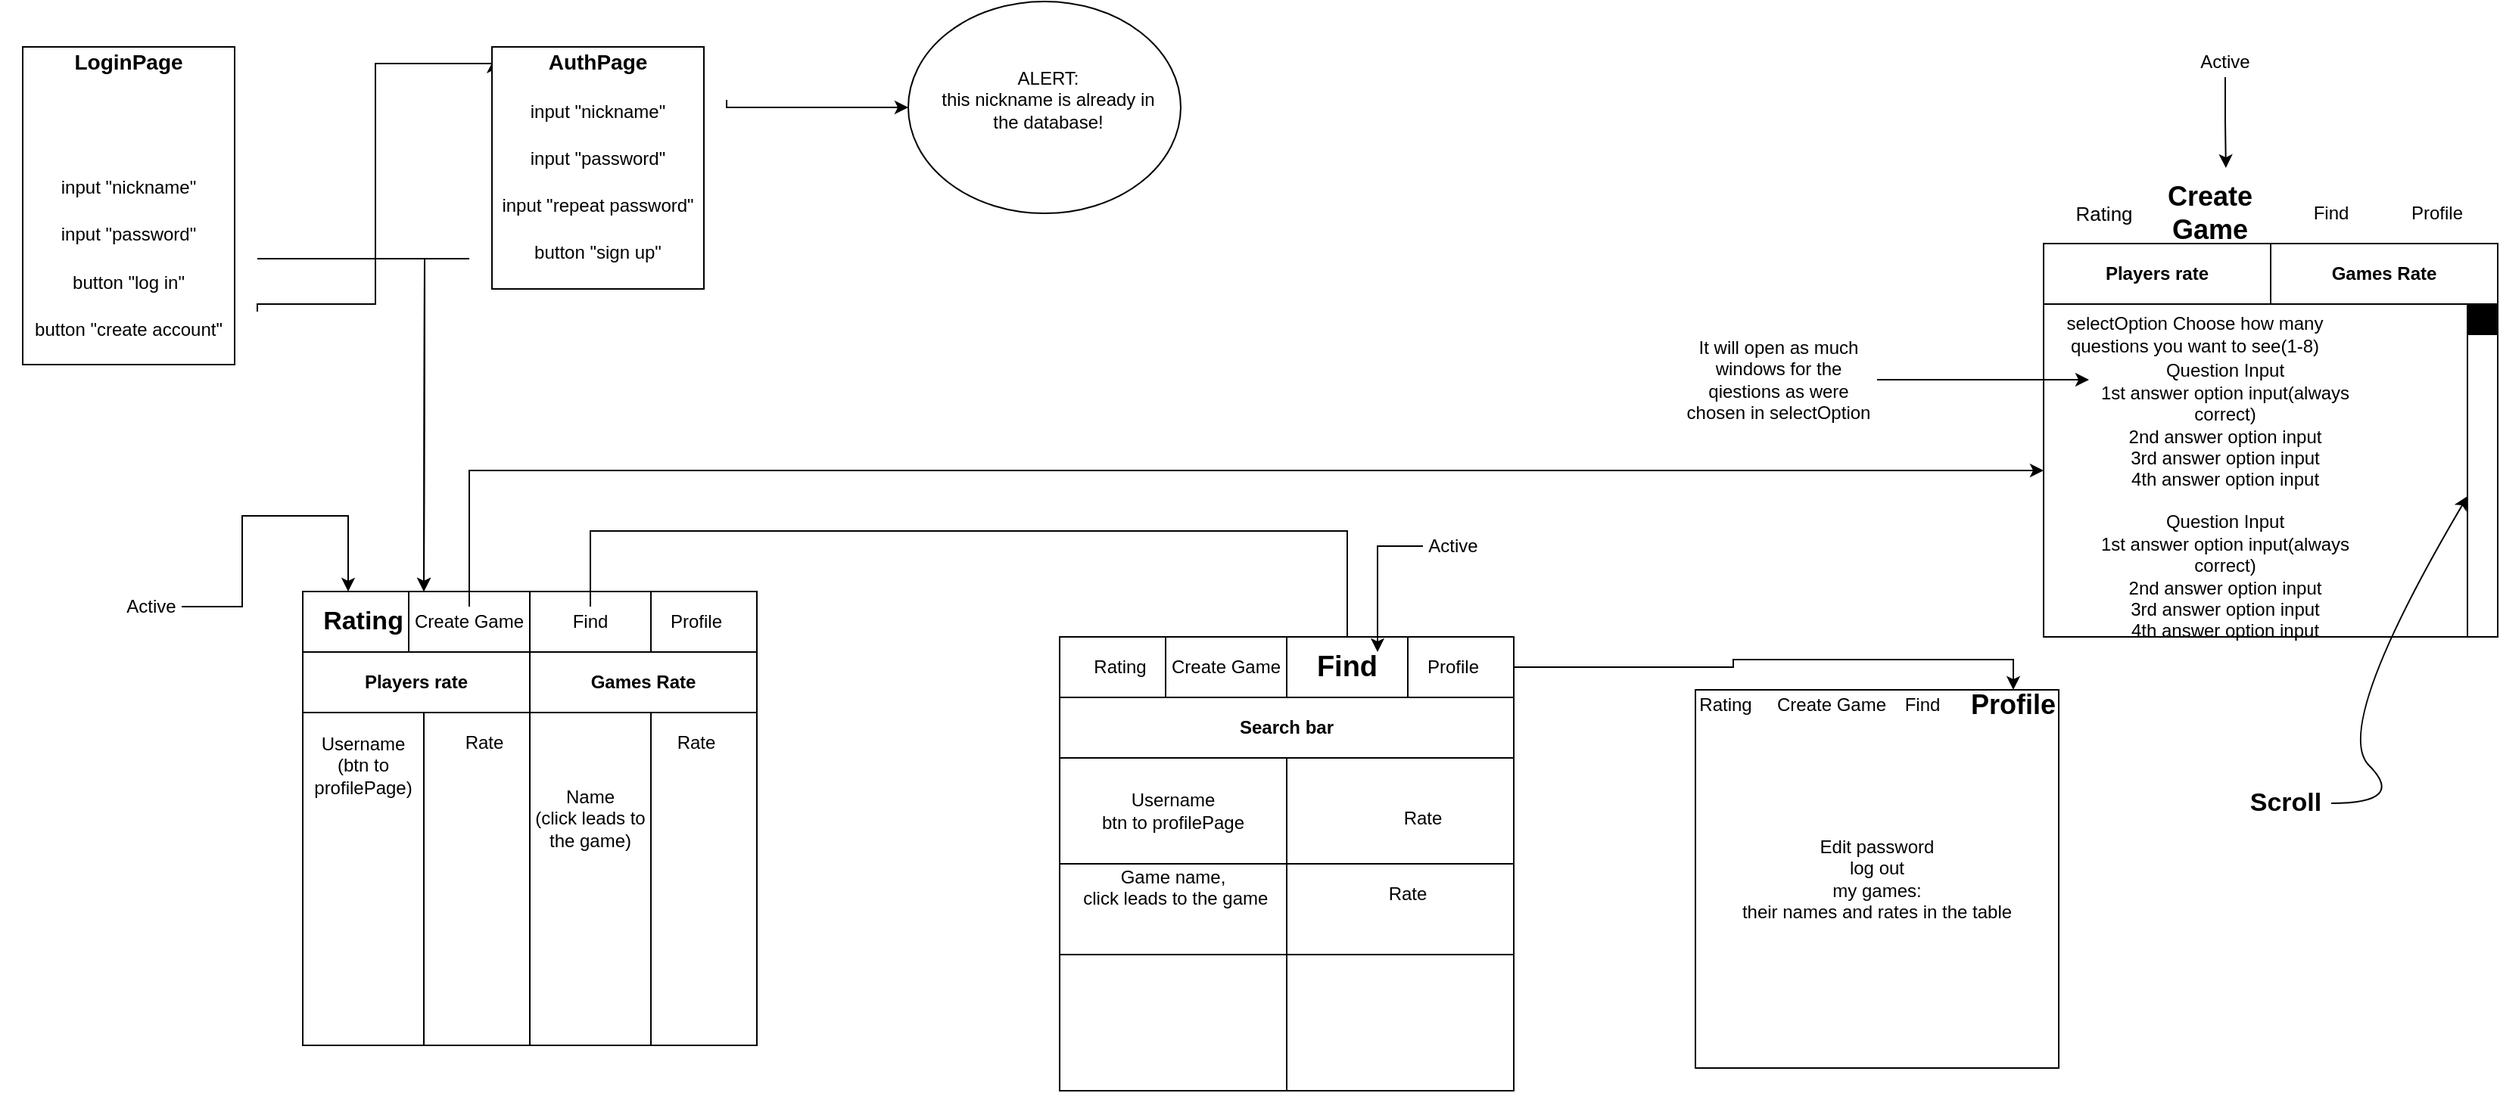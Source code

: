 <mxfile version="14.0.1" type="github">
  <diagram id="ji2-6nPunBLCa_lmAv0m" name="Page-1">
    <mxGraphModel dx="981" dy="530" grid="1" gridSize="10" guides="1" tooltips="1" connect="1" arrows="1" fold="1" page="1" pageScale="1" pageWidth="850" pageHeight="1100" math="0" shadow="0">
      <root>
        <mxCell id="0" />
        <mxCell id="1" parent="0" />
        <mxCell id="HKYdp-EmrICE6OFnBikD-1" value="" style="rounded=0;whiteSpace=wrap;html=1;" vertex="1" parent="1">
          <mxGeometry x="35" y="40" width="140" height="210" as="geometry" />
        </mxCell>
        <mxCell id="HKYdp-EmrICE6OFnBikD-9" style="edgeStyle=orthogonalEdgeStyle;rounded=0;orthogonalLoop=1;jettySize=auto;html=1;exitX=1;exitY=0.75;exitDx=0;exitDy=0;entryX=0.008;entryY=0.052;entryDx=0;entryDy=0;entryPerimeter=0;" edge="1" parent="1" source="HKYdp-EmrICE6OFnBikD-2" target="HKYdp-EmrICE6OFnBikD-6">
          <mxGeometry relative="1" as="geometry">
            <Array as="points">
              <mxPoint x="190" y="210" />
              <mxPoint x="268" y="210" />
              <mxPoint x="268" y="51" />
            </Array>
          </mxGeometry>
        </mxCell>
        <mxCell id="HKYdp-EmrICE6OFnBikD-15" style="edgeStyle=orthogonalEdgeStyle;rounded=0;orthogonalLoop=1;jettySize=auto;html=1;exitX=1;exitY=0.5;exitDx=0;exitDy=0;" edge="1" parent="1" source="HKYdp-EmrICE6OFnBikD-2">
          <mxGeometry relative="1" as="geometry">
            <mxPoint x="300" y="400.0" as="targetPoint" />
          </mxGeometry>
        </mxCell>
        <mxCell id="HKYdp-EmrICE6OFnBikD-2" value="&lt;p style=&quot;line-height: 160%&quot;&gt;&lt;span&gt;input &quot;nickname&quot;&lt;/span&gt;&lt;/p&gt;&lt;p style=&quot;line-height: 160%&quot;&gt;input &quot;password&quot;&lt;/p&gt;&lt;p style=&quot;line-height: 160%&quot;&gt;button &quot;log in&quot;&lt;/p&gt;&lt;p style=&quot;line-height: 160%&quot;&gt;&lt;span&gt;button &quot;create account&quot;&lt;/span&gt;&lt;/p&gt;" style="text;html=1;strokeColor=none;fillColor=none;align=center;verticalAlign=middle;whiteSpace=wrap;rounded=0;" vertex="1" parent="1">
          <mxGeometry x="20" y="110" width="170" height="140" as="geometry" />
        </mxCell>
        <mxCell id="HKYdp-EmrICE6OFnBikD-5" value="&lt;b&gt;&lt;font style=&quot;font-size: 14px&quot;&gt;LoginPage&lt;/font&gt;&lt;/b&gt;" style="text;html=1;strokeColor=none;fillColor=none;align=center;verticalAlign=middle;whiteSpace=wrap;rounded=0;" vertex="1" parent="1">
          <mxGeometry x="85" y="40" width="40" height="20" as="geometry" />
        </mxCell>
        <mxCell id="HKYdp-EmrICE6OFnBikD-6" value="" style="rounded=0;whiteSpace=wrap;html=1;" vertex="1" parent="1">
          <mxGeometry x="345" y="40" width="140" height="160" as="geometry" />
        </mxCell>
        <mxCell id="HKYdp-EmrICE6OFnBikD-14" style="edgeStyle=orthogonalEdgeStyle;rounded=0;orthogonalLoop=1;jettySize=auto;html=1;exitX=1;exitY=0;exitDx=0;exitDy=0;entryX=0;entryY=0.5;entryDx=0;entryDy=0;" edge="1" parent="1" source="HKYdp-EmrICE6OFnBikD-7" target="HKYdp-EmrICE6OFnBikD-11">
          <mxGeometry relative="1" as="geometry">
            <Array as="points">
              <mxPoint x="500" y="80" />
            </Array>
          </mxGeometry>
        </mxCell>
        <mxCell id="HKYdp-EmrICE6OFnBikD-16" style="edgeStyle=orthogonalEdgeStyle;rounded=0;orthogonalLoop=1;jettySize=auto;html=1;exitX=0;exitY=0.75;exitDx=0;exitDy=0;" edge="1" parent="1" source="HKYdp-EmrICE6OFnBikD-7">
          <mxGeometry relative="1" as="geometry">
            <mxPoint x="300" y="400.0" as="targetPoint" />
          </mxGeometry>
        </mxCell>
        <mxCell id="HKYdp-EmrICE6OFnBikD-7" value="&lt;p style=&quot;line-height: 160%&quot;&gt;&lt;span&gt;input &quot;nickname&quot;&lt;/span&gt;&lt;/p&gt;&lt;p style=&quot;line-height: 160%&quot;&gt;input &quot;password&quot;&lt;/p&gt;&lt;p style=&quot;line-height: 160%&quot;&gt;input &quot;repeat password&quot;&lt;/p&gt;&lt;p style=&quot;line-height: 160%&quot;&gt;button &quot;sign up&quot;&lt;/p&gt;&lt;p style=&quot;line-height: 160%&quot;&gt;&lt;span&gt;&amp;nbsp;&lt;/span&gt;&lt;/p&gt;" style="text;html=1;strokeColor=none;fillColor=none;align=center;verticalAlign=middle;whiteSpace=wrap;rounded=0;" vertex="1" parent="1">
          <mxGeometry x="330" y="75" width="170" height="140" as="geometry" />
        </mxCell>
        <mxCell id="HKYdp-EmrICE6OFnBikD-8" value="&lt;b&gt;&lt;font style=&quot;font-size: 14px&quot;&gt;AuthPage&lt;/font&gt;&lt;/b&gt;" style="text;html=1;strokeColor=none;fillColor=none;align=center;verticalAlign=middle;whiteSpace=wrap;rounded=0;" vertex="1" parent="1">
          <mxGeometry x="395" y="40" width="40" height="20" as="geometry" />
        </mxCell>
        <mxCell id="HKYdp-EmrICE6OFnBikD-11" value="" style="ellipse;whiteSpace=wrap;html=1;" vertex="1" parent="1">
          <mxGeometry x="620" y="10" width="180" height="140" as="geometry" />
        </mxCell>
        <mxCell id="HKYdp-EmrICE6OFnBikD-13" value="ALERT:&lt;br&gt;this nickname is already in the database!" style="text;html=1;strokeColor=none;fillColor=none;align=center;verticalAlign=middle;whiteSpace=wrap;rounded=0;" vertex="1" parent="1">
          <mxGeometry x="640" y="40" width="145" height="70" as="geometry" />
        </mxCell>
        <mxCell id="HKYdp-EmrICE6OFnBikD-17" value="" style="whiteSpace=wrap;html=1;aspect=fixed;" vertex="1" parent="1">
          <mxGeometry x="220" y="400" width="300" height="300" as="geometry" />
        </mxCell>
        <mxCell id="HKYdp-EmrICE6OFnBikD-20" value="" style="rounded=0;whiteSpace=wrap;html=1;" vertex="1" parent="1">
          <mxGeometry x="220" y="440" width="150" height="260" as="geometry" />
        </mxCell>
        <mxCell id="HKYdp-EmrICE6OFnBikD-21" value="" style="rounded=0;whiteSpace=wrap;html=1;" vertex="1" parent="1">
          <mxGeometry x="370" y="440" width="150" height="260" as="geometry" />
        </mxCell>
        <mxCell id="HKYdp-EmrICE6OFnBikD-22" value="&lt;b&gt;Players rate&lt;/b&gt;" style="rounded=0;whiteSpace=wrap;html=1;" vertex="1" parent="1">
          <mxGeometry x="220" y="440" width="150" height="40" as="geometry" />
        </mxCell>
        <mxCell id="HKYdp-EmrICE6OFnBikD-23" value="&lt;b&gt;Games Rate&lt;/b&gt;" style="rounded=0;whiteSpace=wrap;html=1;" vertex="1" parent="1">
          <mxGeometry x="370" y="440" width="150" height="40" as="geometry" />
        </mxCell>
        <mxCell id="HKYdp-EmrICE6OFnBikD-27" value="" style="rounded=0;whiteSpace=wrap;html=1;" vertex="1" parent="1">
          <mxGeometry x="220" y="480" width="80" height="220" as="geometry" />
        </mxCell>
        <mxCell id="HKYdp-EmrICE6OFnBikD-28" value="" style="rounded=0;whiteSpace=wrap;html=1;" vertex="1" parent="1">
          <mxGeometry x="370" y="480" width="80" height="220" as="geometry" />
        </mxCell>
        <mxCell id="HKYdp-EmrICE6OFnBikD-30" value="Username&lt;br&gt;(btn to profilePage)" style="text;html=1;strokeColor=none;fillColor=none;align=center;verticalAlign=middle;whiteSpace=wrap;rounded=0;" vertex="1" parent="1">
          <mxGeometry x="220" y="480" width="80" height="70" as="geometry" />
        </mxCell>
        <mxCell id="HKYdp-EmrICE6OFnBikD-41" value="Rate" style="text;html=1;strokeColor=none;fillColor=none;align=center;verticalAlign=middle;whiteSpace=wrap;rounded=0;" vertex="1" parent="1">
          <mxGeometry x="320" y="490" width="40" height="20" as="geometry" />
        </mxCell>
        <mxCell id="HKYdp-EmrICE6OFnBikD-42" value="Rate" style="text;html=1;strokeColor=none;fillColor=none;align=center;verticalAlign=middle;whiteSpace=wrap;rounded=0;" vertex="1" parent="1">
          <mxGeometry x="460" y="490" width="40" height="20" as="geometry" />
        </mxCell>
        <mxCell id="HKYdp-EmrICE6OFnBikD-43" value="Name&lt;br&gt;(click leads to the game)" style="text;html=1;strokeColor=none;fillColor=none;align=center;verticalAlign=middle;whiteSpace=wrap;rounded=0;" vertex="1" parent="1">
          <mxGeometry x="370" y="510" width="80" height="80" as="geometry" />
        </mxCell>
        <mxCell id="HKYdp-EmrICE6OFnBikD-49" value="" style="rounded=0;whiteSpace=wrap;html=1;" vertex="1" parent="1">
          <mxGeometry x="290" y="400" width="80" height="40" as="geometry" />
        </mxCell>
        <mxCell id="HKYdp-EmrICE6OFnBikD-50" value="&lt;b&gt;&lt;font style=&quot;font-size: 17px&quot;&gt;Rating&lt;/font&gt;&lt;/b&gt;" style="text;html=1;strokeColor=none;fillColor=none;align=center;verticalAlign=middle;whiteSpace=wrap;rounded=0;" vertex="1" parent="1">
          <mxGeometry x="240" y="410" width="40" height="20" as="geometry" />
        </mxCell>
        <mxCell id="HKYdp-EmrICE6OFnBikD-52" style="edgeStyle=orthogonalEdgeStyle;rounded=0;orthogonalLoop=1;jettySize=auto;html=1;exitX=1;exitY=0.5;exitDx=0;exitDy=0;" edge="1" parent="1" source="HKYdp-EmrICE6OFnBikD-51">
          <mxGeometry relative="1" as="geometry">
            <mxPoint x="250" y="400" as="targetPoint" />
            <Array as="points">
              <mxPoint x="180" y="410" />
              <mxPoint x="180" y="350" />
              <mxPoint x="250" y="350" />
            </Array>
          </mxGeometry>
        </mxCell>
        <mxCell id="HKYdp-EmrICE6OFnBikD-51" value="Active" style="text;html=1;strokeColor=none;fillColor=none;align=center;verticalAlign=middle;whiteSpace=wrap;rounded=0;" vertex="1" parent="1">
          <mxGeometry x="100" y="400" width="40" height="20" as="geometry" />
        </mxCell>
        <mxCell id="HKYdp-EmrICE6OFnBikD-58" style="edgeStyle=orthogonalEdgeStyle;rounded=0;orthogonalLoop=1;jettySize=auto;html=1;exitX=0.5;exitY=0;exitDx=0;exitDy=0;entryX=0;entryY=0.5;entryDx=0;entryDy=0;" edge="1" parent="1" source="HKYdp-EmrICE6OFnBikD-53">
          <mxGeometry relative="1" as="geometry">
            <mxPoint x="1370" y="320.0" as="targetPoint" />
            <Array as="points">
              <mxPoint x="330" y="320" />
            </Array>
          </mxGeometry>
        </mxCell>
        <mxCell id="HKYdp-EmrICE6OFnBikD-53" value="Create Game" style="text;html=1;strokeColor=none;fillColor=none;align=center;verticalAlign=middle;whiteSpace=wrap;rounded=0;" vertex="1" parent="1">
          <mxGeometry x="290" y="410" width="80" height="20" as="geometry" />
        </mxCell>
        <mxCell id="HKYdp-EmrICE6OFnBikD-54" value="Profile" style="text;html=1;strokeColor=none;fillColor=none;align=center;verticalAlign=middle;whiteSpace=wrap;rounded=0;" vertex="1" parent="1">
          <mxGeometry x="440" y="410" width="80" height="20" as="geometry" />
        </mxCell>
        <mxCell id="HKYdp-EmrICE6OFnBikD-55" value="" style="rounded=0;whiteSpace=wrap;html=1;" vertex="1" parent="1">
          <mxGeometry x="370" y="400" width="80" height="40" as="geometry" />
        </mxCell>
        <mxCell id="HKYdp-EmrICE6OFnBikD-103" style="edgeStyle=orthogonalEdgeStyle;rounded=0;orthogonalLoop=1;jettySize=auto;html=1;exitX=0.5;exitY=0;exitDx=0;exitDy=0;entryX=0.5;entryY=0;entryDx=0;entryDy=0;" edge="1" parent="1" source="HKYdp-EmrICE6OFnBikD-57" target="HKYdp-EmrICE6OFnBikD-102">
          <mxGeometry relative="1" as="geometry">
            <mxPoint x="930" y="360" as="targetPoint" />
            <Array as="points">
              <mxPoint x="410" y="360" />
              <mxPoint x="910" y="360" />
            </Array>
          </mxGeometry>
        </mxCell>
        <mxCell id="HKYdp-EmrICE6OFnBikD-57" value="Find" style="text;html=1;strokeColor=none;fillColor=none;align=center;verticalAlign=middle;whiteSpace=wrap;rounded=0;" vertex="1" parent="1">
          <mxGeometry x="370" y="410" width="80" height="20" as="geometry" />
        </mxCell>
        <mxCell id="HKYdp-EmrICE6OFnBikD-59" value="" style="rounded=0;whiteSpace=wrap;html=1;" vertex="1" parent="1">
          <mxGeometry x="1370" y="170" width="150" height="260" as="geometry" />
        </mxCell>
        <mxCell id="HKYdp-EmrICE6OFnBikD-60" value="" style="rounded=0;whiteSpace=wrap;html=1;" vertex="1" parent="1">
          <mxGeometry x="1370" y="170" width="300" height="260" as="geometry" />
        </mxCell>
        <mxCell id="HKYdp-EmrICE6OFnBikD-61" value="&lt;b&gt;Players rate&lt;/b&gt;" style="rounded=0;whiteSpace=wrap;html=1;" vertex="1" parent="1">
          <mxGeometry x="1370" y="170" width="150" height="40" as="geometry" />
        </mxCell>
        <mxCell id="HKYdp-EmrICE6OFnBikD-62" value="&lt;b&gt;Games Rate&lt;/b&gt;" style="rounded=0;whiteSpace=wrap;html=1;" vertex="1" parent="1">
          <mxGeometry x="1520" y="170" width="150" height="40" as="geometry" />
        </mxCell>
        <mxCell id="HKYdp-EmrICE6OFnBikD-69" value="&lt;font style=&quot;font-size: 13px&quot;&gt;Rating&lt;/font&gt;" style="text;html=1;strokeColor=none;fillColor=none;align=center;verticalAlign=middle;whiteSpace=wrap;rounded=0;" vertex="1" parent="1">
          <mxGeometry x="1390" y="140" width="40" height="20" as="geometry" />
        </mxCell>
        <mxCell id="HKYdp-EmrICE6OFnBikD-70" value="&lt;b&gt;&lt;font style=&quot;font-size: 18px&quot;&gt;Create Game&lt;/font&gt;&lt;/b&gt;" style="text;html=1;strokeColor=none;fillColor=none;align=center;verticalAlign=middle;whiteSpace=wrap;rounded=0;" vertex="1" parent="1">
          <mxGeometry x="1440" y="140" width="80" height="20" as="geometry" />
        </mxCell>
        <mxCell id="HKYdp-EmrICE6OFnBikD-71" value="Profile" style="text;html=1;strokeColor=none;fillColor=none;align=center;verticalAlign=middle;whiteSpace=wrap;rounded=0;" vertex="1" parent="1">
          <mxGeometry x="1590" y="140" width="80" height="20" as="geometry" />
        </mxCell>
        <mxCell id="HKYdp-EmrICE6OFnBikD-72" value="Find" style="text;html=1;strokeColor=none;fillColor=none;align=center;verticalAlign=middle;whiteSpace=wrap;rounded=0;" vertex="1" parent="1">
          <mxGeometry x="1520" y="140" width="80" height="20" as="geometry" />
        </mxCell>
        <mxCell id="HKYdp-EmrICE6OFnBikD-74" style="edgeStyle=orthogonalEdgeStyle;rounded=0;orthogonalLoop=1;jettySize=auto;html=1;exitX=0.5;exitY=1;exitDx=0;exitDy=0;" edge="1" parent="1" source="HKYdp-EmrICE6OFnBikD-73">
          <mxGeometry relative="1" as="geometry">
            <mxPoint x="1490.429" y="120" as="targetPoint" />
          </mxGeometry>
        </mxCell>
        <mxCell id="HKYdp-EmrICE6OFnBikD-73" value="Active" style="text;html=1;strokeColor=none;fillColor=none;align=center;verticalAlign=middle;whiteSpace=wrap;rounded=0;" vertex="1" parent="1">
          <mxGeometry x="1470" y="40" width="40" height="20" as="geometry" />
        </mxCell>
        <mxCell id="HKYdp-EmrICE6OFnBikD-75" value="selectOption Choose how many questions you want to see(1-8)" style="text;html=1;strokeColor=none;fillColor=none;align=center;verticalAlign=middle;whiteSpace=wrap;rounded=0;" vertex="1" parent="1">
          <mxGeometry x="1380" y="220" width="180" height="20" as="geometry" />
        </mxCell>
        <mxCell id="HKYdp-EmrICE6OFnBikD-76" value="Question Input&lt;br&gt;1st answer option input(always correct)&lt;br&gt;2nd answer option input&lt;br&gt;3rd answer option input&lt;br&gt;4th answer option input" style="text;html=1;strokeColor=none;fillColor=none;align=center;verticalAlign=middle;whiteSpace=wrap;rounded=0;" vertex="1" parent="1">
          <mxGeometry x="1400" y="230" width="180" height="120" as="geometry" />
        </mxCell>
        <mxCell id="HKYdp-EmrICE6OFnBikD-77" value="" style="rounded=0;whiteSpace=wrap;html=1;" vertex="1" parent="1">
          <mxGeometry x="1650" y="210" width="20" height="220" as="geometry" />
        </mxCell>
        <mxCell id="HKYdp-EmrICE6OFnBikD-78" value="" style="curved=1;endArrow=classic;html=1;" edge="1" parent="1" target="HKYdp-EmrICE6OFnBikD-77">
          <mxGeometry width="50" height="50" relative="1" as="geometry">
            <mxPoint x="1560" y="540" as="sourcePoint" />
            <mxPoint x="1610" y="490" as="targetPoint" />
            <Array as="points">
              <mxPoint x="1610" y="540" />
              <mxPoint x="1560" y="490" />
            </Array>
          </mxGeometry>
        </mxCell>
        <mxCell id="HKYdp-EmrICE6OFnBikD-79" value="&lt;b&gt;&lt;font style=&quot;font-size: 17px&quot;&gt;Scroll&lt;/font&gt;&lt;/b&gt;" style="text;html=1;strokeColor=none;fillColor=none;align=center;verticalAlign=middle;whiteSpace=wrap;rounded=0;" vertex="1" parent="1">
          <mxGeometry x="1500" y="530" width="60" height="20" as="geometry" />
        </mxCell>
        <mxCell id="HKYdp-EmrICE6OFnBikD-80" value="Question Input&lt;br&gt;1st answer option input(always correct)&lt;br&gt;2nd answer option input&lt;br&gt;3rd answer option input&lt;br&gt;4th answer option input" style="text;html=1;strokeColor=none;fillColor=none;align=center;verticalAlign=middle;whiteSpace=wrap;rounded=0;" vertex="1" parent="1">
          <mxGeometry x="1400" y="330" width="180" height="120" as="geometry" />
        </mxCell>
        <mxCell id="HKYdp-EmrICE6OFnBikD-82" style="edgeStyle=orthogonalEdgeStyle;rounded=0;orthogonalLoop=1;jettySize=auto;html=1;exitX=1;exitY=0.5;exitDx=0;exitDy=0;entryX=0;entryY=0.25;entryDx=0;entryDy=0;" edge="1" parent="1" source="HKYdp-EmrICE6OFnBikD-81" target="HKYdp-EmrICE6OFnBikD-76">
          <mxGeometry relative="1" as="geometry" />
        </mxCell>
        <mxCell id="HKYdp-EmrICE6OFnBikD-81" value="It will open as much windows for the qiestions as were chosen in selectOption" style="text;html=1;strokeColor=none;fillColor=none;align=center;verticalAlign=middle;whiteSpace=wrap;rounded=0;" vertex="1" parent="1">
          <mxGeometry x="1130" y="210" width="130" height="100" as="geometry" />
        </mxCell>
        <mxCell id="HKYdp-EmrICE6OFnBikD-84" value="" style="rounded=0;whiteSpace=wrap;html=1;fillColor=#000000;" vertex="1" parent="1">
          <mxGeometry x="1650" y="210" width="20" height="20" as="geometry" />
        </mxCell>
        <mxCell id="HKYdp-EmrICE6OFnBikD-85" value="" style="whiteSpace=wrap;html=1;aspect=fixed;" vertex="1" parent="1">
          <mxGeometry x="720" y="430" width="300" height="300" as="geometry" />
        </mxCell>
        <mxCell id="HKYdp-EmrICE6OFnBikD-86" value="" style="rounded=0;whiteSpace=wrap;html=1;" vertex="1" parent="1">
          <mxGeometry x="720" y="470" width="150" height="260" as="geometry" />
        </mxCell>
        <mxCell id="HKYdp-EmrICE6OFnBikD-87" value="" style="rounded=0;whiteSpace=wrap;html=1;" vertex="1" parent="1">
          <mxGeometry x="870" y="470" width="150" height="260" as="geometry" />
        </mxCell>
        <mxCell id="HKYdp-EmrICE6OFnBikD-88" value="&lt;b&gt;Search bar&lt;/b&gt;" style="rounded=0;whiteSpace=wrap;html=1;" vertex="1" parent="1">
          <mxGeometry x="720" y="470" width="300" height="40" as="geometry" />
        </mxCell>
        <mxCell id="HKYdp-EmrICE6OFnBikD-90" value="" style="rounded=0;whiteSpace=wrap;html=1;" vertex="1" parent="1">
          <mxGeometry x="720" y="510" width="150" height="220" as="geometry" />
        </mxCell>
        <mxCell id="HKYdp-EmrICE6OFnBikD-91" value="" style="rounded=0;whiteSpace=wrap;html=1;" vertex="1" parent="1">
          <mxGeometry x="870" y="510" width="150" height="220" as="geometry" />
        </mxCell>
        <mxCell id="HKYdp-EmrICE6OFnBikD-92" value="Username&lt;br&gt;btn to profilePage" style="text;html=1;strokeColor=none;fillColor=none;align=center;verticalAlign=middle;whiteSpace=wrap;rounded=0;" vertex="1" parent="1">
          <mxGeometry x="720" y="510" width="150" height="70" as="geometry" />
        </mxCell>
        <mxCell id="HKYdp-EmrICE6OFnBikD-93" value="Rate" style="text;html=1;strokeColor=none;fillColor=none;align=center;verticalAlign=middle;whiteSpace=wrap;rounded=0;" vertex="1" parent="1">
          <mxGeometry x="940" y="540" width="40" height="20" as="geometry" />
        </mxCell>
        <mxCell id="HKYdp-EmrICE6OFnBikD-96" value="" style="rounded=0;whiteSpace=wrap;html=1;" vertex="1" parent="1">
          <mxGeometry x="790" y="430" width="80" height="40" as="geometry" />
        </mxCell>
        <mxCell id="HKYdp-EmrICE6OFnBikD-97" value="&lt;font style=&quot;font-size: 12px&quot;&gt;Rating&lt;/font&gt;" style="text;html=1;strokeColor=none;fillColor=none;align=center;verticalAlign=middle;whiteSpace=wrap;rounded=0;" vertex="1" parent="1">
          <mxGeometry x="740" y="440" width="40" height="20" as="geometry" />
        </mxCell>
        <mxCell id="HKYdp-EmrICE6OFnBikD-99" value="Create Game" style="text;html=1;strokeColor=none;fillColor=none;align=center;verticalAlign=middle;whiteSpace=wrap;rounded=0;" vertex="1" parent="1">
          <mxGeometry x="790" y="440" width="80" height="20" as="geometry" />
        </mxCell>
        <mxCell id="HKYdp-EmrICE6OFnBikD-115" style="edgeStyle=orthogonalEdgeStyle;rounded=0;orthogonalLoop=1;jettySize=auto;html=1;exitX=1;exitY=0.5;exitDx=0;exitDy=0;entryX=0.5;entryY=0;entryDx=0;entryDy=0;" edge="1" parent="1" source="HKYdp-EmrICE6OFnBikD-100" target="HKYdp-EmrICE6OFnBikD-118">
          <mxGeometry relative="1" as="geometry">
            <mxPoint x="1182.44" y="464.82" as="targetPoint" />
          </mxGeometry>
        </mxCell>
        <mxCell id="HKYdp-EmrICE6OFnBikD-100" value="Profile" style="text;html=1;strokeColor=none;fillColor=none;align=center;verticalAlign=middle;whiteSpace=wrap;rounded=0;" vertex="1" parent="1">
          <mxGeometry x="940" y="440" width="80" height="20" as="geometry" />
        </mxCell>
        <mxCell id="HKYdp-EmrICE6OFnBikD-101" value="" style="rounded=0;whiteSpace=wrap;html=1;" vertex="1" parent="1">
          <mxGeometry x="870" y="430" width="80" height="40" as="geometry" />
        </mxCell>
        <mxCell id="HKYdp-EmrICE6OFnBikD-102" value="&lt;b&gt;&lt;font style=&quot;font-size: 19px&quot;&gt;Find&lt;/font&gt;&lt;/b&gt;" style="text;html=1;strokeColor=none;fillColor=none;align=center;verticalAlign=middle;whiteSpace=wrap;rounded=0;" vertex="1" parent="1">
          <mxGeometry x="870" y="440" width="80" height="20" as="geometry" />
        </mxCell>
        <mxCell id="HKYdp-EmrICE6OFnBikD-105" style="edgeStyle=orthogonalEdgeStyle;rounded=0;orthogonalLoop=1;jettySize=auto;html=1;exitX=0;exitY=0.5;exitDx=0;exitDy=0;entryX=0.75;entryY=0;entryDx=0;entryDy=0;" edge="1" parent="1" source="HKYdp-EmrICE6OFnBikD-104" target="HKYdp-EmrICE6OFnBikD-102">
          <mxGeometry relative="1" as="geometry" />
        </mxCell>
        <mxCell id="HKYdp-EmrICE6OFnBikD-104" value="Active" style="text;html=1;strokeColor=none;fillColor=none;align=center;verticalAlign=middle;whiteSpace=wrap;rounded=0;" vertex="1" parent="1">
          <mxGeometry x="960" y="360" width="40" height="20" as="geometry" />
        </mxCell>
        <mxCell id="HKYdp-EmrICE6OFnBikD-107" value="" style="rounded=0;whiteSpace=wrap;html=1;fillColor=#FFFFFF;" vertex="1" parent="1">
          <mxGeometry x="720" y="580" width="300" height="60" as="geometry" />
        </mxCell>
        <mxCell id="HKYdp-EmrICE6OFnBikD-108" value="" style="endArrow=none;html=1;entryX=0.5;entryY=0;entryDx=0;entryDy=0;exitX=0;exitY=0.6;exitDx=0;exitDy=0;exitPerimeter=0;" edge="1" parent="1" source="HKYdp-EmrICE6OFnBikD-91" target="HKYdp-EmrICE6OFnBikD-107">
          <mxGeometry width="50" height="50" relative="1" as="geometry">
            <mxPoint x="860" y="620" as="sourcePoint" />
            <mxPoint x="910" y="570" as="targetPoint" />
            <Array as="points" />
          </mxGeometry>
        </mxCell>
        <mxCell id="HKYdp-EmrICE6OFnBikD-109" value="Game name,&lt;br&gt;&amp;nbsp;click leads to the game&lt;br&gt;&lt;span style=&quot;color: rgba(0 , 0 , 0 , 0) ; font-family: monospace ; font-size: 0px&quot;&gt;click leads to the game%3CmxGraphModel%3E%3Croot%3E%3CmxCell%20id%3D%220%22%2F%3E%3CmxCell%20id%3D%221%22%20parent%3D%220%22%2F%3E%3CmxCell%20id%3D%222%22%20value%3D%22Name%26lt%3Bbr%26gt%3B(click%20leads%20to%20the%20game)%22%20style%3D%22text%3Bhtml%3D1%3BstrokeColor%3Dnone%3BfillColor%3Dnone%3Balign%3Dcenter%3BverticalAlign%3Dmiddle%3BwhiteSpace%3Dwrap%3Brounded%3D0%3B%22%20vertex%3D%221%22%20parent%3D%221%22%3E%3CmxGeometry%20x%3D%22370%22%20y%3D%22510%22%20width%3D%2280%22%20height%3D%2280%22%20as%3D%22geometry%22%2F%3E%3C%2FmxCell%3E%3C%2Froot%3E%3C%2FmxGraphModel%3Ename&lt;br&gt;click leads to the fgame&lt;br&gt;&lt;/span&gt;" style="text;html=1;strokeColor=none;fillColor=none;align=center;verticalAlign=middle;whiteSpace=wrap;rounded=0;" vertex="1" parent="1">
          <mxGeometry x="725" y="580" width="140" height="60" as="geometry" />
        </mxCell>
        <mxCell id="HKYdp-EmrICE6OFnBikD-111" value="Rate" style="text;html=1;strokeColor=none;fillColor=none;align=center;verticalAlign=middle;whiteSpace=wrap;rounded=0;" vertex="1" parent="1">
          <mxGeometry x="930" y="590" width="40" height="20" as="geometry" />
        </mxCell>
        <mxCell id="HKYdp-EmrICE6OFnBikD-112" value="Edit password&lt;br&gt;log out&lt;br&gt;my games:&lt;br&gt;their names and rates in the table" style="rounded=0;whiteSpace=wrap;html=1;fillColor=#FFFFFF;" vertex="1" parent="1">
          <mxGeometry x="1140" y="465" width="240" height="250" as="geometry" />
        </mxCell>
        <mxCell id="HKYdp-EmrICE6OFnBikD-116" value="&lt;font style=&quot;font-size: 12px&quot;&gt;Rating&lt;/font&gt;" style="text;html=1;strokeColor=none;fillColor=none;align=center;verticalAlign=middle;whiteSpace=wrap;rounded=0;" vertex="1" parent="1">
          <mxGeometry x="1140" y="465" width="40" height="20" as="geometry" />
        </mxCell>
        <mxCell id="HKYdp-EmrICE6OFnBikD-117" value="Create Game" style="text;html=1;strokeColor=none;fillColor=none;align=center;verticalAlign=middle;whiteSpace=wrap;rounded=0;" vertex="1" parent="1">
          <mxGeometry x="1190" y="465" width="80" height="20" as="geometry" />
        </mxCell>
        <mxCell id="HKYdp-EmrICE6OFnBikD-118" value="&lt;b&gt;&lt;font style=&quot;font-size: 18px&quot;&gt;Profile&lt;/font&gt;&lt;/b&gt;" style="text;html=1;strokeColor=none;fillColor=none;align=center;verticalAlign=middle;whiteSpace=wrap;rounded=0;" vertex="1" parent="1">
          <mxGeometry x="1310" y="465" width="80" height="20" as="geometry" />
        </mxCell>
        <mxCell id="HKYdp-EmrICE6OFnBikD-119" value="&lt;font style=&quot;font-size: 12px&quot;&gt;Find&lt;/font&gt;" style="text;html=1;strokeColor=none;fillColor=none;align=center;verticalAlign=middle;whiteSpace=wrap;rounded=0;" vertex="1" parent="1">
          <mxGeometry x="1250" y="465" width="80" height="20" as="geometry" />
        </mxCell>
      </root>
    </mxGraphModel>
  </diagram>
</mxfile>
